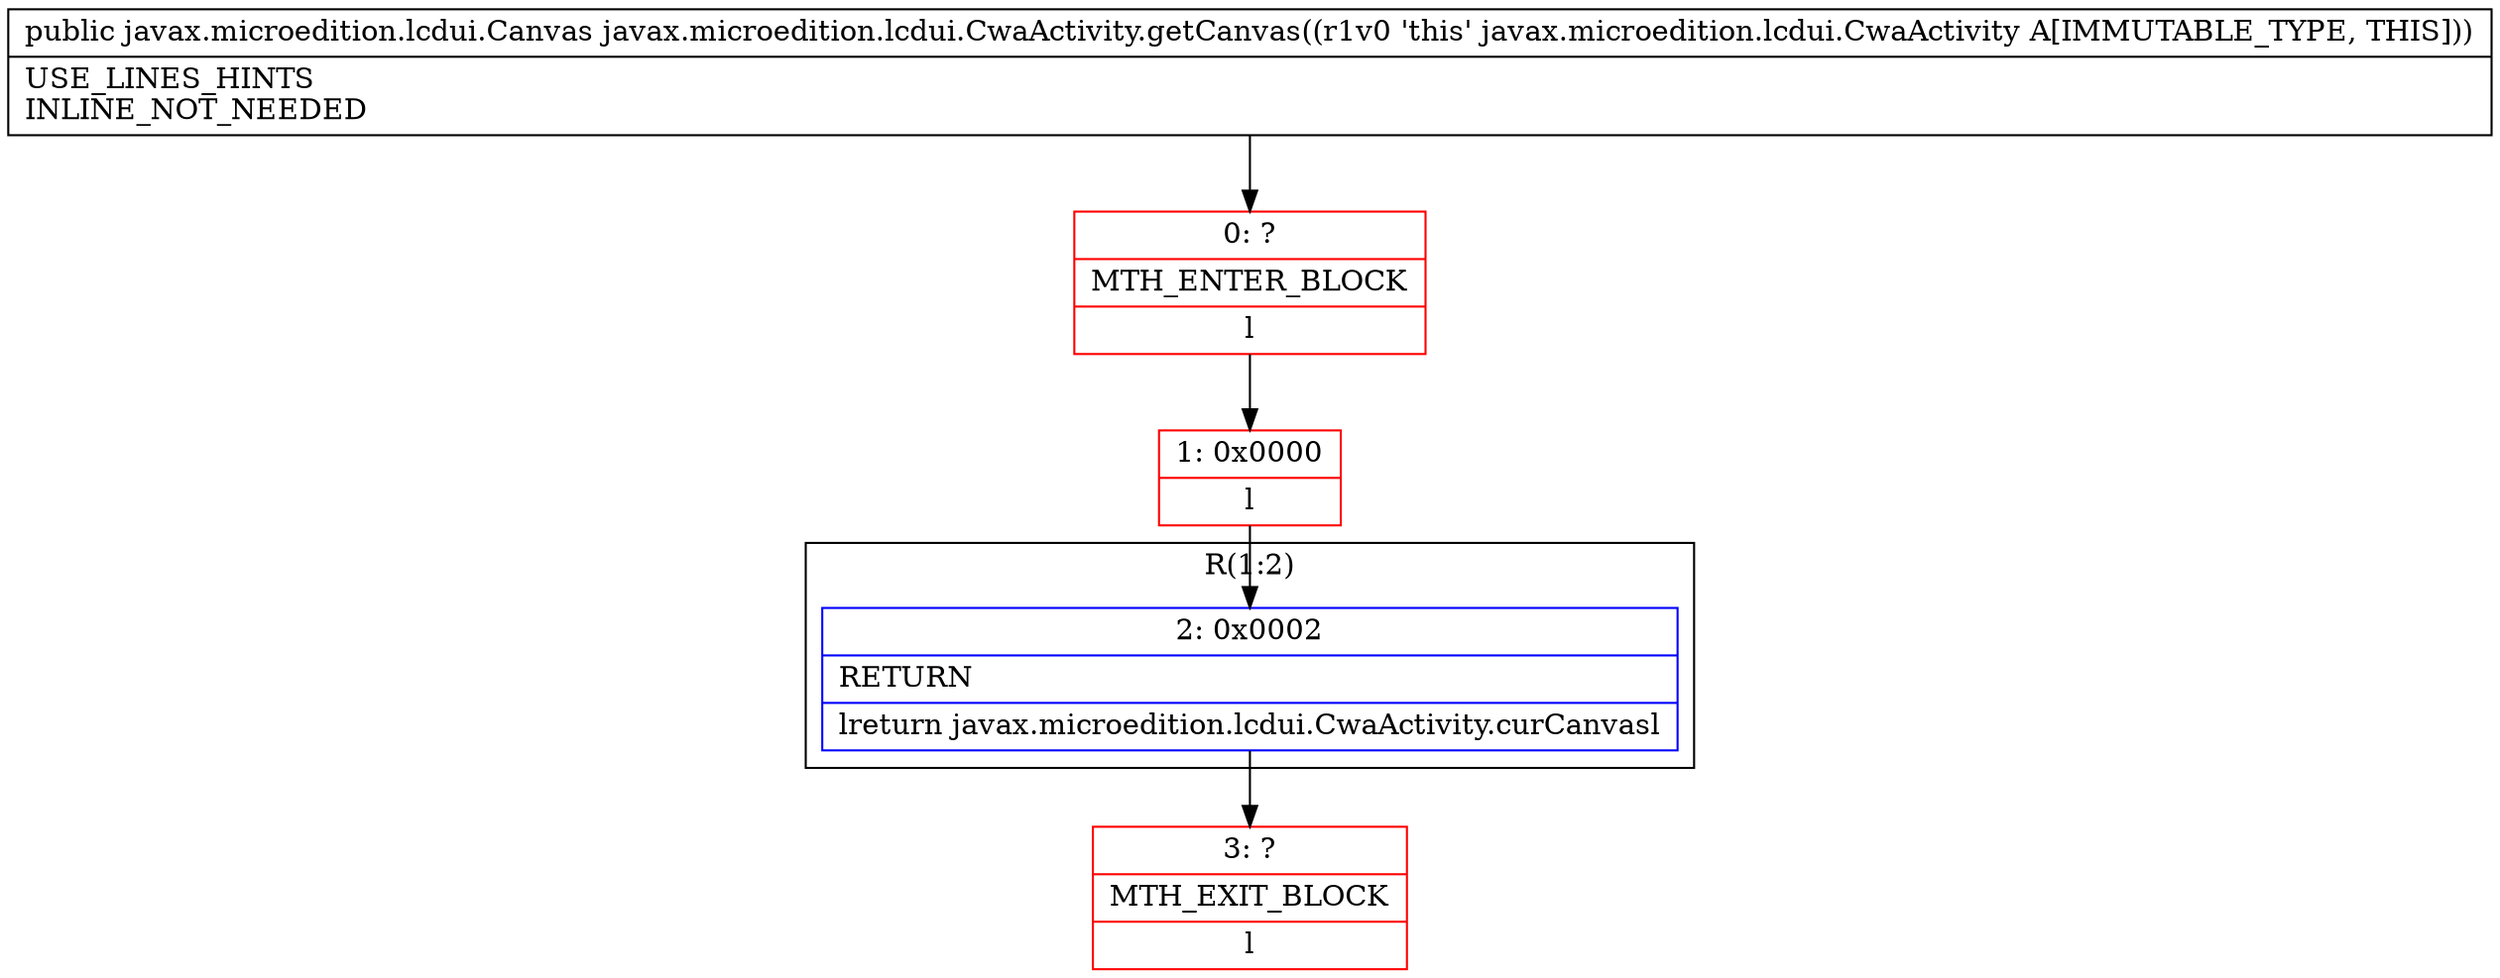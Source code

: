 digraph "CFG forjavax.microedition.lcdui.CwaActivity.getCanvas()Ljavax\/microedition\/lcdui\/Canvas;" {
subgraph cluster_Region_1765467009 {
label = "R(1:2)";
node [shape=record,color=blue];
Node_2 [shape=record,label="{2\:\ 0x0002|RETURN\l|lreturn javax.microedition.lcdui.CwaActivity.curCanvasl}"];
}
Node_0 [shape=record,color=red,label="{0\:\ ?|MTH_ENTER_BLOCK\l|l}"];
Node_1 [shape=record,color=red,label="{1\:\ 0x0000|l}"];
Node_3 [shape=record,color=red,label="{3\:\ ?|MTH_EXIT_BLOCK\l|l}"];
MethodNode[shape=record,label="{public javax.microedition.lcdui.Canvas javax.microedition.lcdui.CwaActivity.getCanvas((r1v0 'this' javax.microedition.lcdui.CwaActivity A[IMMUTABLE_TYPE, THIS]))  | USE_LINES_HINTS\lINLINE_NOT_NEEDED\l}"];
MethodNode -> Node_0;
Node_2 -> Node_3;
Node_0 -> Node_1;
Node_1 -> Node_2;
}

